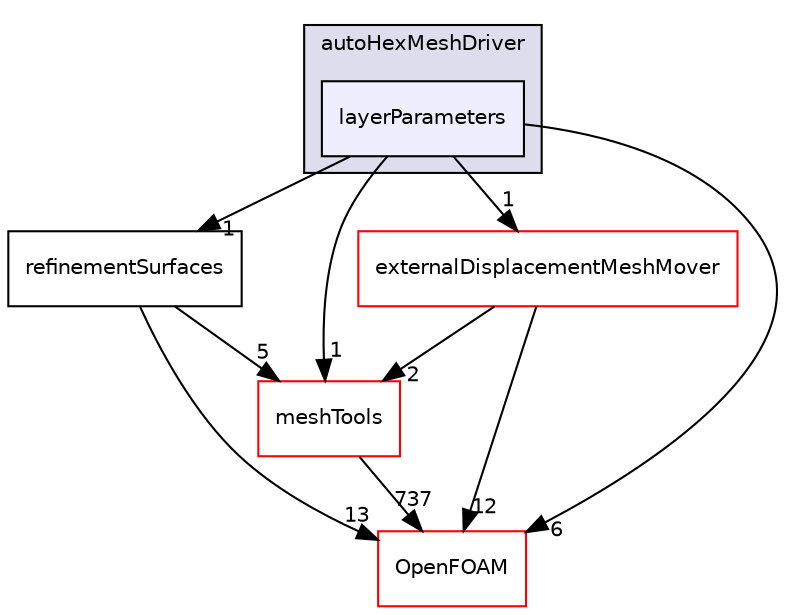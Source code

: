 digraph "src/mesh/autoMesh/autoHexMesh/autoHexMeshDriver/layerParameters" {
  bgcolor=transparent;
  compound=true
  node [ fontsize="10", fontname="Helvetica"];
  edge [ labelfontsize="10", labelfontname="Helvetica"];
  subgraph clusterdir_a4c6b2cc7c246ae75e729d303ab27485 {
    graph [ bgcolor="#ddddee", pencolor="black", label="autoHexMeshDriver" fontname="Helvetica", fontsize="10", URL="dir_a4c6b2cc7c246ae75e729d303ab27485.html"]
  dir_b77d5198c0e4435d6c3a1a4d90722da1 [shape=box, label="layerParameters", style="filled", fillcolor="#eeeeff", pencolor="black", URL="dir_b77d5198c0e4435d6c3a1a4d90722da1.html"];
  }
  dir_678733bdf2b96948c1118f58bd1a2258 [shape=box label="refinementSurfaces" URL="dir_678733bdf2b96948c1118f58bd1a2258.html"];
  dir_ae30ad0bef50cf391b24c614251bb9fd [shape=box label="meshTools" color="red" URL="dir_ae30ad0bef50cf391b24c614251bb9fd.html"];
  dir_39a845b99ff4e6281f01698b450f2151 [shape=box label="externalDisplacementMeshMover" color="red" URL="dir_39a845b99ff4e6281f01698b450f2151.html"];
  dir_c5473ff19b20e6ec4dfe5c310b3778a8 [shape=box label="OpenFOAM" color="red" URL="dir_c5473ff19b20e6ec4dfe5c310b3778a8.html"];
  dir_678733bdf2b96948c1118f58bd1a2258->dir_ae30ad0bef50cf391b24c614251bb9fd [headlabel="5", labeldistance=1.5 headhref="dir_001721_001741.html"];
  dir_678733bdf2b96948c1118f58bd1a2258->dir_c5473ff19b20e6ec4dfe5c310b3778a8 [headlabel="13", labeldistance=1.5 headhref="dir_001721_001887.html"];
  dir_ae30ad0bef50cf391b24c614251bb9fd->dir_c5473ff19b20e6ec4dfe5c310b3778a8 [headlabel="737", labeldistance=1.5 headhref="dir_001741_001887.html"];
  dir_39a845b99ff4e6281f01698b450f2151->dir_ae30ad0bef50cf391b24c614251bb9fd [headlabel="2", labeldistance=1.5 headhref="dir_001717_001741.html"];
  dir_39a845b99ff4e6281f01698b450f2151->dir_c5473ff19b20e6ec4dfe5c310b3778a8 [headlabel="12", labeldistance=1.5 headhref="dir_001717_001887.html"];
  dir_b77d5198c0e4435d6c3a1a4d90722da1->dir_678733bdf2b96948c1118f58bd1a2258 [headlabel="1", labeldistance=1.5 headhref="dir_001713_001721.html"];
  dir_b77d5198c0e4435d6c3a1a4d90722da1->dir_ae30ad0bef50cf391b24c614251bb9fd [headlabel="1", labeldistance=1.5 headhref="dir_001713_001741.html"];
  dir_b77d5198c0e4435d6c3a1a4d90722da1->dir_39a845b99ff4e6281f01698b450f2151 [headlabel="1", labeldistance=1.5 headhref="dir_001713_001717.html"];
  dir_b77d5198c0e4435d6c3a1a4d90722da1->dir_c5473ff19b20e6ec4dfe5c310b3778a8 [headlabel="6", labeldistance=1.5 headhref="dir_001713_001887.html"];
}
